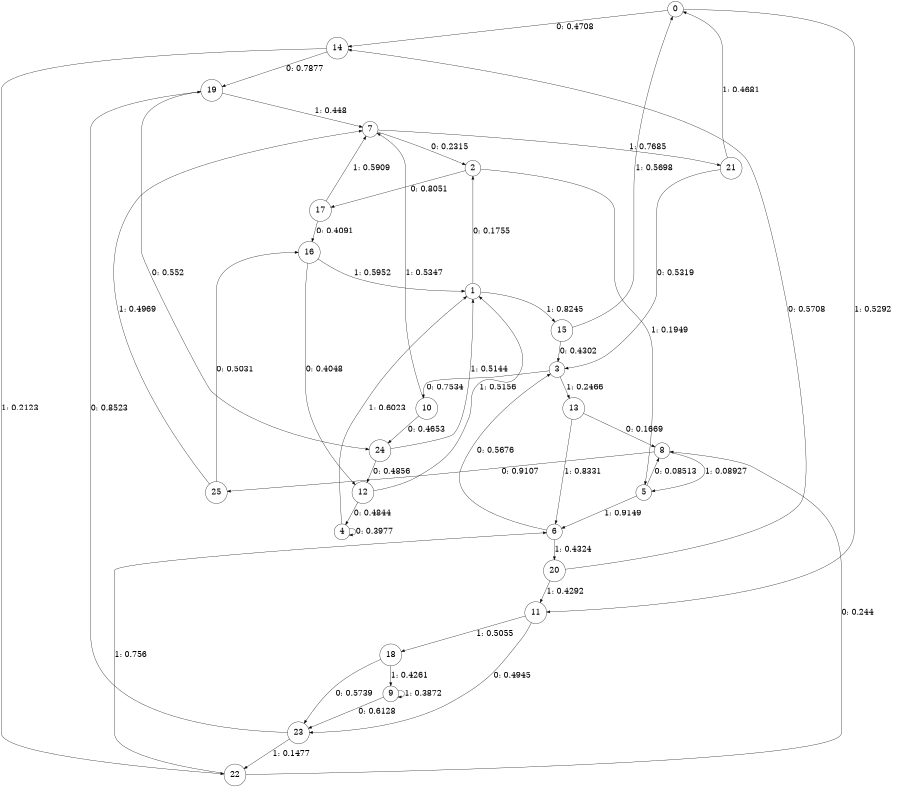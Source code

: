 digraph "ch12faceL7" {
size = "6,8.5";
ratio = "fill";
node [shape = circle];
node [fontsize = 24];
edge [fontsize = 24];
0 -> 14 [label = "0: 0.4708   "];
0 -> 11 [label = "1: 0.5292   "];
1 -> 2 [label = "0: 0.1755   "];
1 -> 15 [label = "1: 0.8245   "];
2 -> 17 [label = "0: 0.8051   "];
2 -> 5 [label = "1: 0.1949   "];
3 -> 10 [label = "0: 0.7534   "];
3 -> 13 [label = "1: 0.2466   "];
4 -> 4 [label = "0: 0.3977   "];
4 -> 1 [label = "1: 0.6023   "];
5 -> 8 [label = "0: 0.08513  "];
5 -> 6 [label = "1: 0.9149   "];
6 -> 3 [label = "0: 0.5676   "];
6 -> 20 [label = "1: 0.4324   "];
7 -> 2 [label = "0: 0.2315   "];
7 -> 21 [label = "1: 0.7685   "];
8 -> 25 [label = "0: 0.9107   "];
8 -> 5 [label = "1: 0.08927  "];
9 -> 23 [label = "0: 0.6128   "];
9 -> 9 [label = "1: 0.3872   "];
10 -> 24 [label = "0: 0.4653   "];
10 -> 7 [label = "1: 0.5347   "];
11 -> 23 [label = "0: 0.4945   "];
11 -> 18 [label = "1: 0.5055   "];
12 -> 4 [label = "0: 0.4844   "];
12 -> 1 [label = "1: 0.5156   "];
13 -> 8 [label = "0: 0.1669   "];
13 -> 6 [label = "1: 0.8331   "];
14 -> 19 [label = "0: 0.7877   "];
14 -> 22 [label = "1: 0.2123   "];
15 -> 3 [label = "0: 0.4302   "];
15 -> 0 [label = "1: 0.5698   "];
16 -> 12 [label = "0: 0.4048   "];
16 -> 1 [label = "1: 0.5952   "];
17 -> 16 [label = "0: 0.4091   "];
17 -> 7 [label = "1: 0.5909   "];
18 -> 23 [label = "0: 0.5739   "];
18 -> 9 [label = "1: 0.4261   "];
19 -> 24 [label = "0: 0.552    "];
19 -> 7 [label = "1: 0.448    "];
20 -> 14 [label = "0: 0.5708   "];
20 -> 11 [label = "1: 0.4292   "];
21 -> 3 [label = "0: 0.5319   "];
21 -> 0 [label = "1: 0.4681   "];
22 -> 8 [label = "0: 0.244    "];
22 -> 6 [label = "1: 0.756    "];
23 -> 19 [label = "0: 0.8523   "];
23 -> 22 [label = "1: 0.1477   "];
24 -> 12 [label = "0: 0.4856   "];
24 -> 1 [label = "1: 0.5144   "];
25 -> 16 [label = "0: 0.5031   "];
25 -> 7 [label = "1: 0.4969   "];
}